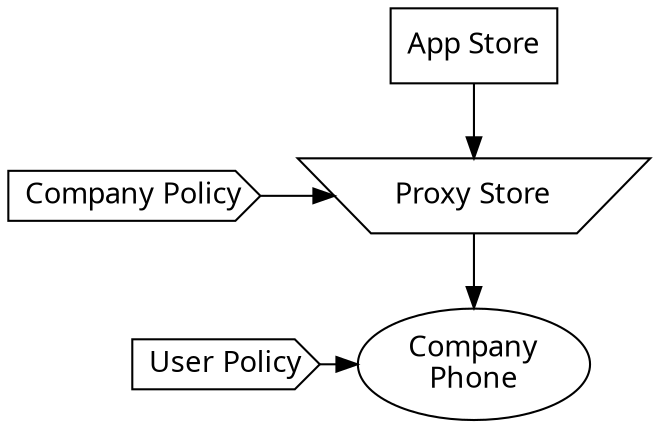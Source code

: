 digraph proxystore {
  overlap = false;
  splines = true;

  appStore      [label="App Store"      shape=box          fontname="LMSans10-Regular"]
  proxyStore    [label="Proxy Store"    shape=invtrapezium fontname="LMSans10-Regular"]
  companyPolicy [label="Company Policy" shape=cds          fontname="LMSans10-Regular"]
  userPolicy    [label="User Policy"    shape=cds          fontname="LMSans10-Regular"]
  phone         [label="Company\nPhone" shape=oval         fontname="LMSans10-Regular"]

  appStore      -> proxyStore -> phone;
  companyPolicy -> proxyStore;
  userPolicy    -> phone;

  {rank=same; companyPolicy proxyStore}
  {rank=same; userPolicy phone}

}

